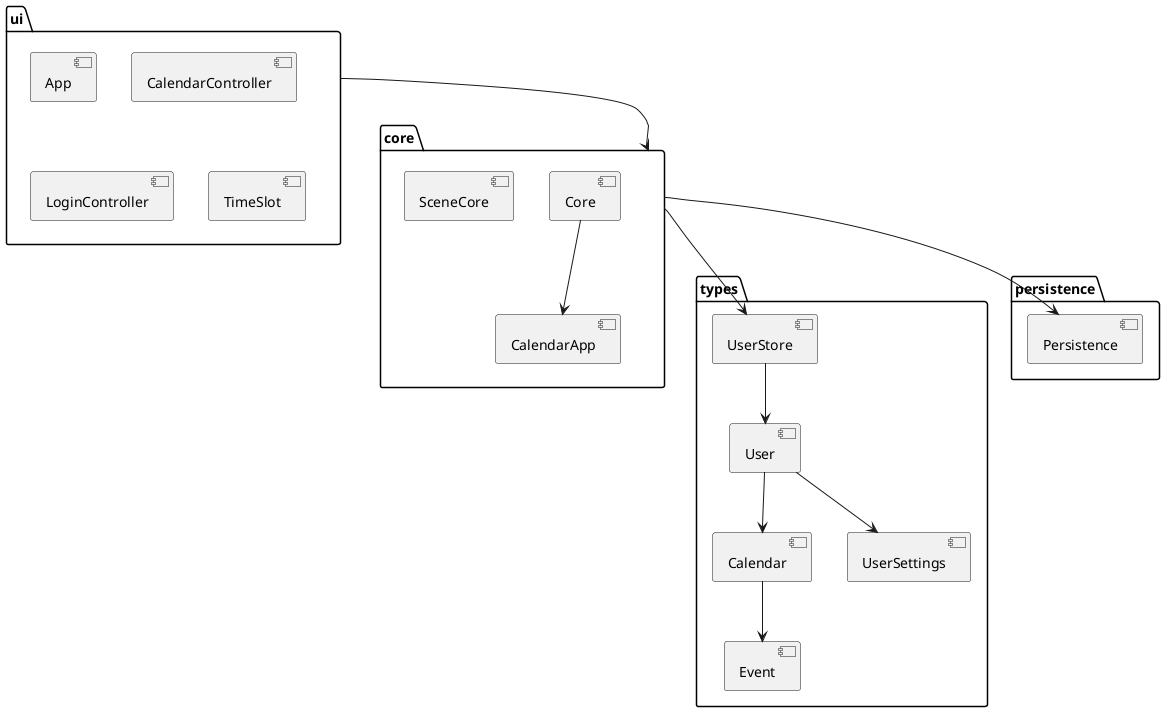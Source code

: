 @startuml Architecture

package "ui" {
    [App]
    [CalendarController]
    [LoginController]
    [TimeSlot]
} 

package "core" {
    [CalendarApp]
    [Core]
    [SceneCore]
}

package "types" {
    [Calendar]
    [Event]
    [User]
    [UserSettings]
    [UserStore]
}

package "persistence" {
    [Persistence]
}

'Packages'
core --> [Persistence]
core --> [UserStore]
ui --> core


'Types'
[UserStore] --> [User]
[User] --> [UserSettings]
[User] --> [Calendar]
[Calendar] --> [Event]

'Core'
[Core] --> [CalendarApp]

'UI'


'Persistence'

@enduml